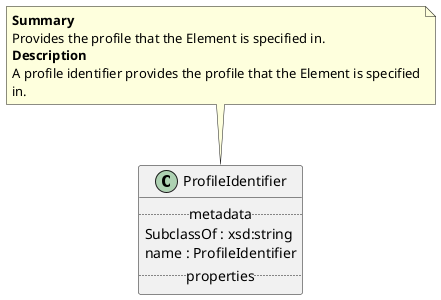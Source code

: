 @startuml
class ProfileIdentifier {
.. metadata ..
    SubclassOf : xsd:string
    name : ProfileIdentifier
.. properties ..
}
note top of ProfileIdentifier
<b>Summary</b>
Provides the profile that the Element is specified in.
<b>Description</b>
A profile identifier provides the profile that the Element is specified
in.
end note
@enduml
